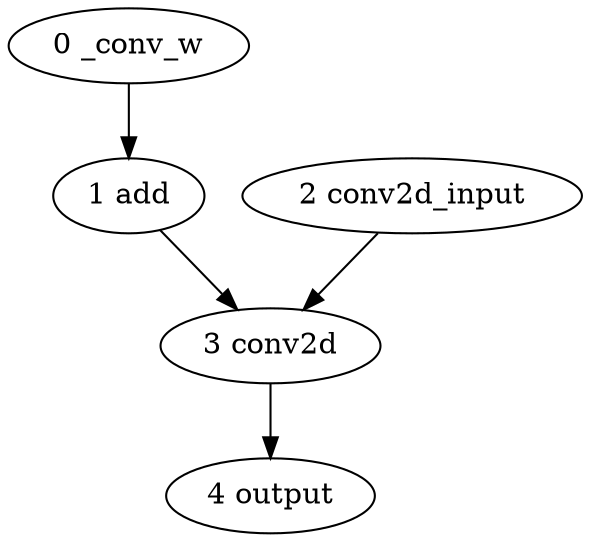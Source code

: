 strict digraph  {
"0 _conv_w" [id=0, type=get_attr];
"1 add" [id=1, type=add];
"2 conv2d_input" [id=2, type=input];
"3 conv2d" [id=3, type=conv2d];
"4 output" [id=4, type=output];
"0 _conv_w" -> "1 add";
"1 add" -> "3 conv2d";
"2 conv2d_input" -> "3 conv2d";
"3 conv2d" -> "4 output";
}
